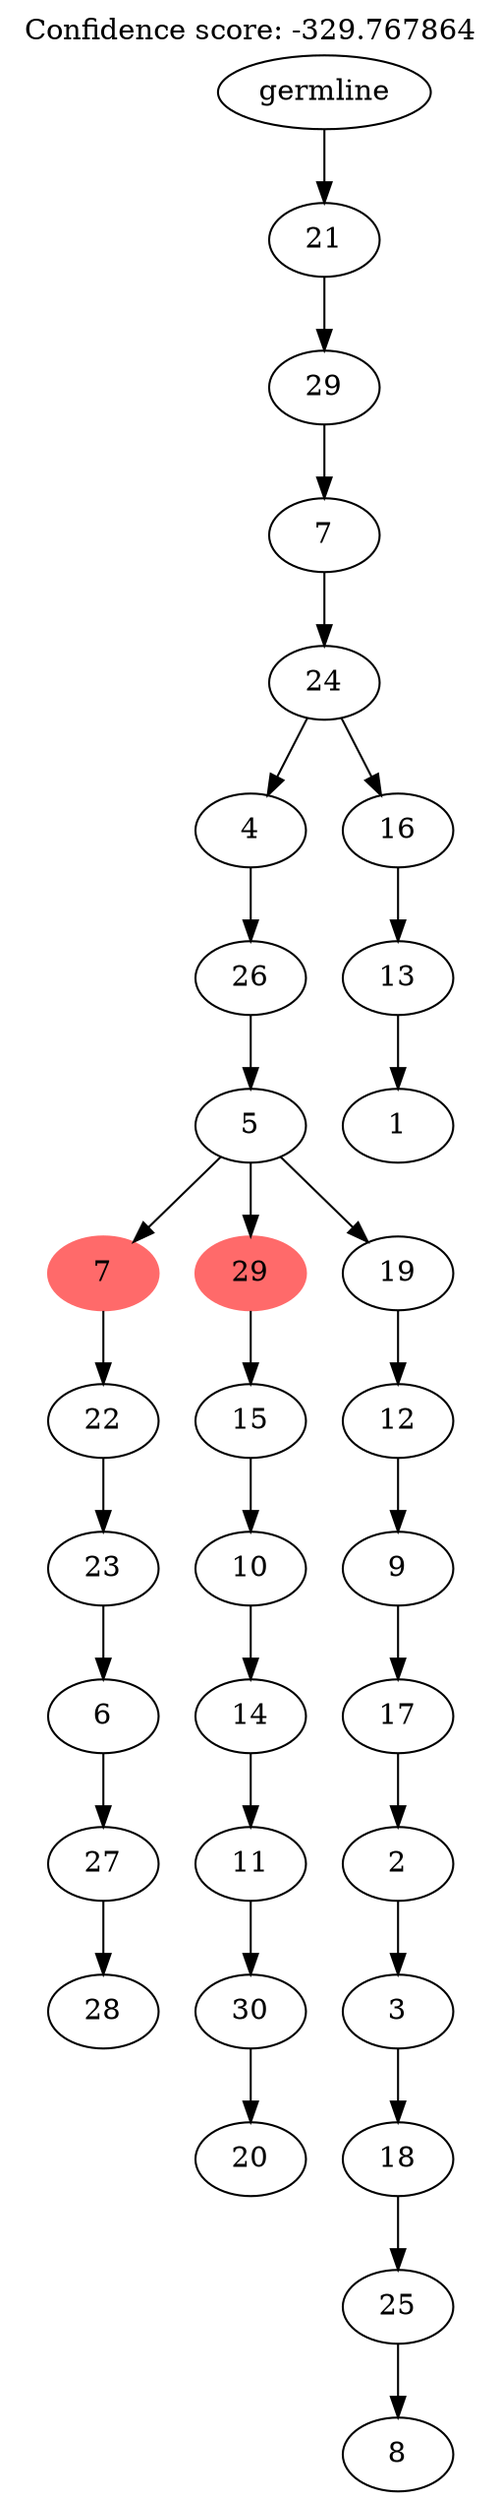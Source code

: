 digraph g {
	"31" -> "32";
	"32" [label="28"];
	"30" -> "31";
	"31" [label="27"];
	"29" -> "30";
	"30" [label="6"];
	"28" -> "29";
	"29" [label="23"];
	"27" -> "28";
	"28" [label="22"];
	"25" -> "26";
	"26" [label="20"];
	"24" -> "25";
	"25" [label="30"];
	"23" -> "24";
	"24" [label="11"];
	"22" -> "23";
	"23" [label="14"];
	"21" -> "22";
	"22" [label="10"];
	"20" -> "21";
	"21" [label="15"];
	"18" -> "19";
	"19" [label="8"];
	"17" -> "18";
	"18" [label="25"];
	"16" -> "17";
	"17" [label="18"];
	"15" -> "16";
	"16" [label="3"];
	"14" -> "15";
	"15" [label="2"];
	"13" -> "14";
	"14" [label="17"];
	"12" -> "13";
	"13" [label="9"];
	"11" -> "12";
	"12" [label="12"];
	"10" -> "11";
	"11" [label="19"];
	"10" -> "20";
	"20" [color=indianred1, style=filled, label="29"];
	"10" -> "27";
	"27" [color=indianred1, style=filled, label="7"];
	"9" -> "10";
	"10" [label="5"];
	"8" -> "9";
	"9" [label="26"];
	"6" -> "7";
	"7" [label="1"];
	"5" -> "6";
	"6" [label="13"];
	"4" -> "5";
	"5" [label="16"];
	"4" -> "8";
	"8" [label="4"];
	"3" -> "4";
	"4" [label="24"];
	"2" -> "3";
	"3" [label="7"];
	"1" -> "2";
	"2" [label="29"];
	"0" -> "1";
	"1" [label="21"];
	"0" [label="germline"];
	labelloc="t";
	label="Confidence score: -329.767864";
}
